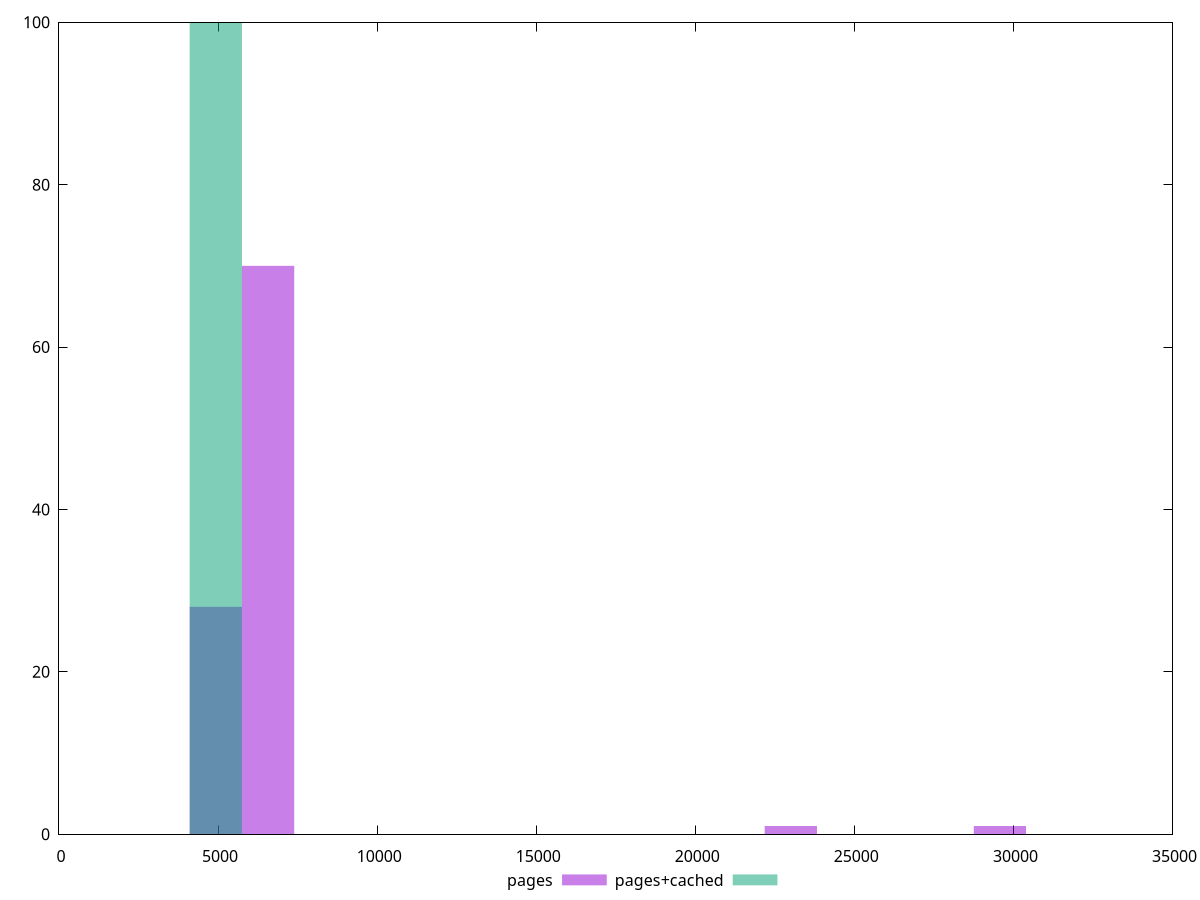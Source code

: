 reset
set terminal svg size 640, 500 enhanced background rgb 'white'
set output "report_00007_2020-12-11T15:55:29.892Z/speed-index/comparison/histogram/1_vs_2.svg"

$pages <<EOF
29575.342703513226 1
4929.223783918871 28
6572.298378558495 70
23003.04432495473 1
EOF

$pagesCached <<EOF
4929.223783918871 100
EOF

set key outside below
set boxwidth 1643.0745946396237
set yrange [0:100]
set style fill transparent solid 0.5 noborder

plot \
  $pages title "pages" with boxes, \
  $pagesCached title "pages+cached" with boxes, \


reset